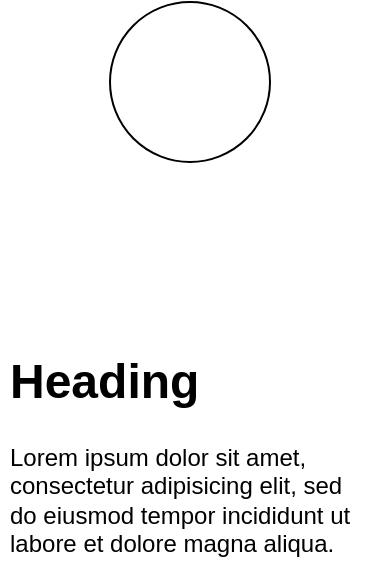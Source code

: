 <mxfile version="10.6.0" type="github"><diagram id="a9do4ueJsx2hZfa6uuaR" name="ç¬¬ 1 é¡µ"><mxGraphModel dx="1139" dy="598" grid="1" gridSize="10" guides="1" tooltips="1" connect="1" arrows="1" fold="1" page="1" pageScale="1" pageWidth="827" pageHeight="1169" math="0" shadow="0"><root><mxCell id="0"/><mxCell id="1" parent="0"/><mxCell id="0OdYgo1pHVxoXG9WM1yJ-1" value="&lt;h1&gt;Heading&lt;/h1&gt;&lt;p&gt;Lorem ipsum dolor sit amet, consectetur adipisicing elit, sed do eiusmod tempor incididunt ut labore et dolore magna aliqua.&lt;/p&gt;" style="text;html=1;strokeColor=none;fillColor=none;spacing=5;spacingTop=-20;whiteSpace=wrap;overflow=hidden;rounded=0;" parent="1" vertex="1"><mxGeometry x="223" y="250" width="190" height="120" as="geometry"/></mxCell><mxCell id="NV8L1C8Lq_I0MIgMdCRj-1" value="" style="ellipse;whiteSpace=wrap;html=1;aspect=fixed;" parent="1" vertex="1"><mxGeometry x="278" y="80" width="80" height="80" as="geometry"/></mxCell></root></mxGraphModel></diagram><diagram id="JoyhtHgAtXSH1VrMEvFt" name="ç¬¬ 2 é¡µ"><mxGraphModel dx="1139" dy="598" grid="1" gridSize="10" guides="1" tooltips="1" connect="1" arrows="1" fold="1" page="1" pageScale="1" pageWidth="827" pageHeight="1169" math="0" shadow="0"><root><mxCell id="cHJz-Nww3JR_MQPx_jSX-0"/><mxCell id="cHJz-Nww3JR_MQPx_jSX-1" parent="cHJz-Nww3JR_MQPx_jSX-0"/><mxCell id="cHJz-Nww3JR_MQPx_jSX-2" value="2" style="rounded=1;whiteSpace=wrap;html=1;" parent="cHJz-Nww3JR_MQPx_jSX-1" vertex="1"><mxGeometry x="150" y="210" width="120" height="60" as="geometry"/></mxCell><mxCell id="cHJz-Nww3JR_MQPx_jSX-3" value="" style="ellipse;whiteSpace=wrap;html=1;aspect=fixed;" parent="cHJz-Nww3JR_MQPx_jSX-1" vertex="1"><mxGeometry x="160" y="310" width="80" height="80" as="geometry"/></mxCell></root></mxGraphModel></diagram><diagram id="JdR3wzoRitavRvdR6pKO" name="第 3 页"><mxGraphModel dx="1139" dy="598" grid="1" gridSize="10" guides="1" tooltips="1" connect="1" arrows="1" fold="1" page="1" pageScale="1" pageWidth="827" pageHeight="1169" math="0" shadow="0"><root><mxCell id="CRsmhkeRFnWJOLvoePHo-0"/><mxCell id="CRsmhkeRFnWJOLvoePHo-1" parent="CRsmhkeRFnWJOLvoePHo-0"/><mxCell id="CRsmhkeRFnWJOLvoePHo-2" value="3" style="text;html=1;strokeColor=none;fillColor=none;align=center;verticalAlign=middle;whiteSpace=wrap;rounded=0;" vertex="1" parent="CRsmhkeRFnWJOLvoePHo-1"><mxGeometry x="90" y="180" width="40" height="20" as="geometry"/></mxCell><mxCell id="CRsmhkeRFnWJOLvoePHo-3" value="4" style="shape=process;whiteSpace=wrap;html=1;backgroundOutline=1;" vertex="1" parent="CRsmhkeRFnWJOLvoePHo-1"><mxGeometry x="240" y="260" width="120" height="60" as="geometry"/></mxCell><mxCell id="CRsmhkeRFnWJOLvoePHo-4" value="5" style="triangle;whiteSpace=wrap;html=1;" vertex="1" parent="CRsmhkeRFnWJOLvoePHo-1"><mxGeometry x="110" y="330" width="60" height="80" as="geometry"/></mxCell></root></mxGraphModel></diagram></mxfile>